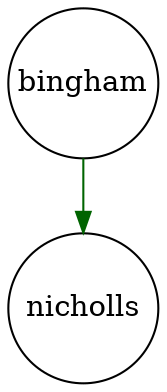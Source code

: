 digraph fullagr_bingham_nicholls { 
 K=0.6 
 bingham -> { nicholls } [color="darkgreen", arrowhead="normal", penwidth=1, href="#20"]; 
 "bingham" [shape="circle", fixedsize="true", height=1, width=1, style="filled", fillcolor="white", href="#bingham"]; 
 "nicholls" [shape="circle", fixedsize="true", height=1, width=1, style="filled", fillcolor="white", href="#nicholls"]; 

}